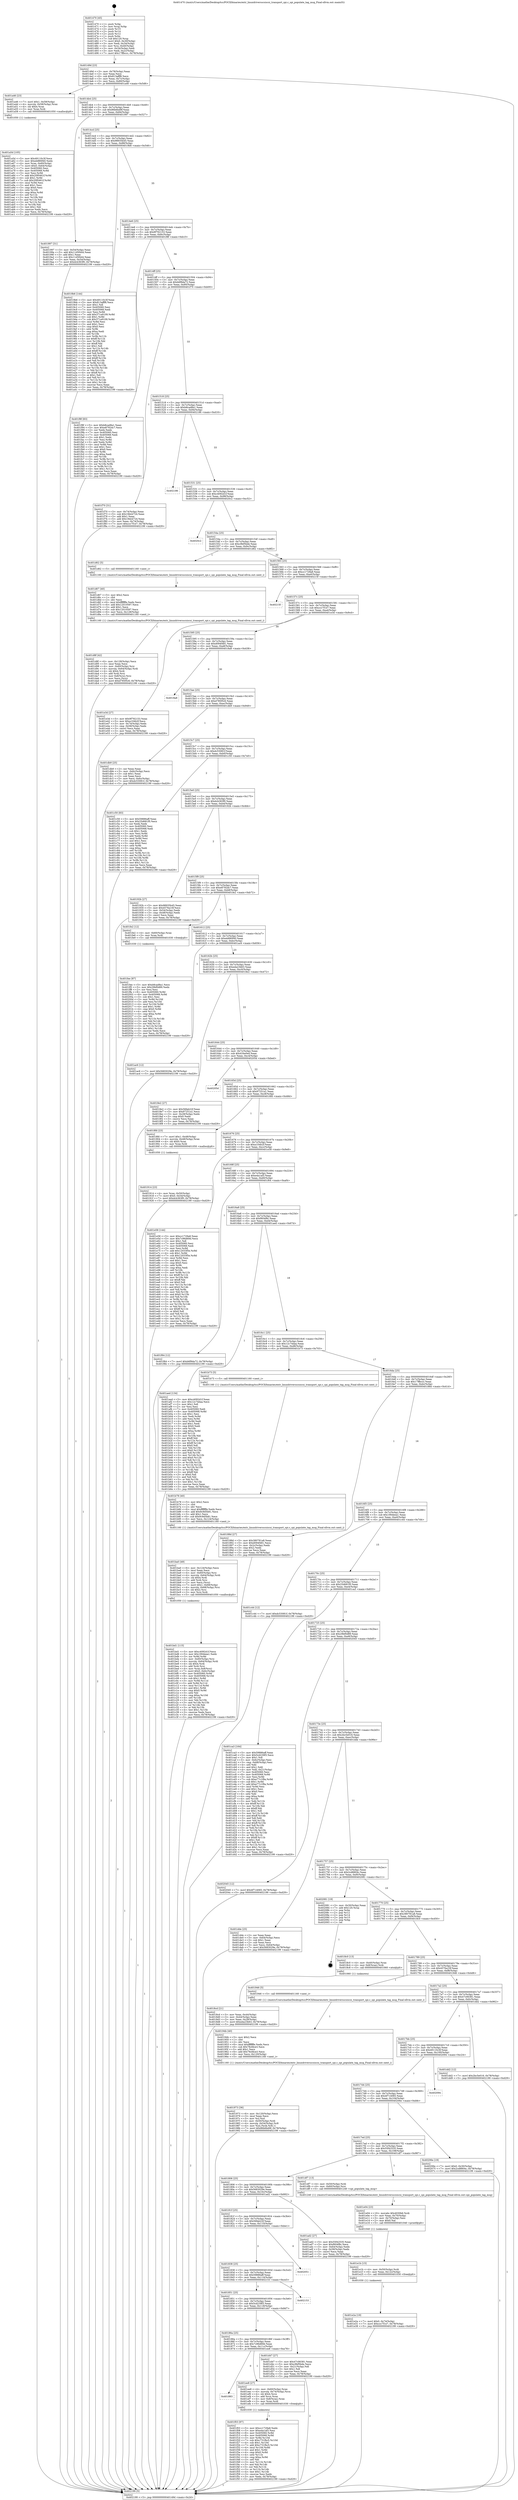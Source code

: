 digraph "0x401470" {
  label = "0x401470 (/mnt/c/Users/mathe/Desktop/tcc/POCII/binaries/extr_linuxdriversscsiscsi_transport_spi.c_spi_populate_tag_msg_Final-ollvm.out::main(0))"
  labelloc = "t"
  node[shape=record]

  Entry [label="",width=0.3,height=0.3,shape=circle,fillcolor=black,style=filled]
  "0x40149d" [label="{
     0x40149d [23]\l
     | [instrs]\l
     &nbsp;&nbsp;0x40149d \<+3\>: mov -0x78(%rbp),%eax\l
     &nbsp;&nbsp;0x4014a0 \<+2\>: mov %eax,%ecx\l
     &nbsp;&nbsp;0x4014a2 \<+6\>: sub $0x813afff8,%ecx\l
     &nbsp;&nbsp;0x4014a8 \<+3\>: mov %eax,-0x7c(%rbp)\l
     &nbsp;&nbsp;0x4014ab \<+3\>: mov %ecx,-0x80(%rbp)\l
     &nbsp;&nbsp;0x4014ae \<+6\>: je 0000000000401a46 \<main+0x5d6\>\l
  }"]
  "0x401a46" [label="{
     0x401a46 [23]\l
     | [instrs]\l
     &nbsp;&nbsp;0x401a46 \<+7\>: movl $0x1,-0x58(%rbp)\l
     &nbsp;&nbsp;0x401a4d \<+4\>: movslq -0x58(%rbp),%rax\l
     &nbsp;&nbsp;0x401a51 \<+4\>: shl $0x4,%rax\l
     &nbsp;&nbsp;0x401a55 \<+3\>: mov %rax,%rdi\l
     &nbsp;&nbsp;0x401a58 \<+5\>: call 0000000000401050 \<malloc@plt\>\l
     | [calls]\l
     &nbsp;&nbsp;0x401050 \{1\} (unknown)\l
  }"]
  "0x4014b4" [label="{
     0x4014b4 [25]\l
     | [instrs]\l
     &nbsp;&nbsp;0x4014b4 \<+5\>: jmp 00000000004014b9 \<main+0x49\>\l
     &nbsp;&nbsp;0x4014b9 \<+3\>: mov -0x7c(%rbp),%eax\l
     &nbsp;&nbsp;0x4014bc \<+5\>: sub $0x86b6bd9f,%eax\l
     &nbsp;&nbsp;0x4014c1 \<+6\>: mov %eax,-0x84(%rbp)\l
     &nbsp;&nbsp;0x4014c7 \<+6\>: je 0000000000401997 \<main+0x527\>\l
  }"]
  Exit [label="",width=0.3,height=0.3,shape=circle,fillcolor=black,style=filled,peripheries=2]
  "0x401997" [label="{
     0x401997 [31]\l
     | [instrs]\l
     &nbsp;&nbsp;0x401997 \<+3\>: mov -0x54(%rbp),%eax\l
     &nbsp;&nbsp;0x40199a \<+5\>: add $0x11d5f444,%eax\l
     &nbsp;&nbsp;0x40199f \<+3\>: add $0x1,%eax\l
     &nbsp;&nbsp;0x4019a2 \<+5\>: sub $0x11d5f444,%eax\l
     &nbsp;&nbsp;0x4019a7 \<+3\>: mov %eax,-0x54(%rbp)\l
     &nbsp;&nbsp;0x4019aa \<+7\>: movl $0xdcb363f0,-0x78(%rbp)\l
     &nbsp;&nbsp;0x4019b1 \<+5\>: jmp 0000000000402199 \<main+0xd29\>\l
  }"]
  "0x4014cd" [label="{
     0x4014cd [25]\l
     | [instrs]\l
     &nbsp;&nbsp;0x4014cd \<+5\>: jmp 00000000004014d2 \<main+0x62\>\l
     &nbsp;&nbsp;0x4014d2 \<+3\>: mov -0x7c(%rbp),%eax\l
     &nbsp;&nbsp;0x4014d5 \<+5\>: sub $0x98935b45,%eax\l
     &nbsp;&nbsp;0x4014da \<+6\>: mov %eax,-0x88(%rbp)\l
     &nbsp;&nbsp;0x4014e0 \<+6\>: je 00000000004019b6 \<main+0x546\>\l
  }"]
  "0x401fee" [label="{
     0x401fee [87]\l
     | [instrs]\l
     &nbsp;&nbsp;0x401fee \<+5\>: mov $0xb8cad8a1,%ecx\l
     &nbsp;&nbsp;0x401ff3 \<+5\>: mov $0x29bf0d89,%edx\l
     &nbsp;&nbsp;0x401ff8 \<+2\>: xor %esi,%esi\l
     &nbsp;&nbsp;0x401ffa \<+8\>: mov 0x405060,%r8d\l
     &nbsp;&nbsp;0x402002 \<+8\>: mov 0x405068,%r9d\l
     &nbsp;&nbsp;0x40200a \<+3\>: sub $0x1,%esi\l
     &nbsp;&nbsp;0x40200d \<+3\>: mov %r8d,%r10d\l
     &nbsp;&nbsp;0x402010 \<+3\>: add %esi,%r10d\l
     &nbsp;&nbsp;0x402013 \<+4\>: imul %r10d,%r8d\l
     &nbsp;&nbsp;0x402017 \<+4\>: and $0x1,%r8d\l
     &nbsp;&nbsp;0x40201b \<+4\>: cmp $0x0,%r8d\l
     &nbsp;&nbsp;0x40201f \<+4\>: sete %r11b\l
     &nbsp;&nbsp;0x402023 \<+4\>: cmp $0xa,%r9d\l
     &nbsp;&nbsp;0x402027 \<+3\>: setl %bl\l
     &nbsp;&nbsp;0x40202a \<+3\>: mov %r11b,%r14b\l
     &nbsp;&nbsp;0x40202d \<+3\>: and %bl,%r14b\l
     &nbsp;&nbsp;0x402030 \<+3\>: xor %bl,%r11b\l
     &nbsp;&nbsp;0x402033 \<+3\>: or %r11b,%r14b\l
     &nbsp;&nbsp;0x402036 \<+4\>: test $0x1,%r14b\l
     &nbsp;&nbsp;0x40203a \<+3\>: cmovne %edx,%ecx\l
     &nbsp;&nbsp;0x40203d \<+3\>: mov %ecx,-0x78(%rbp)\l
     &nbsp;&nbsp;0x402040 \<+5\>: jmp 0000000000402199 \<main+0xd29\>\l
  }"]
  "0x4019b6" [label="{
     0x4019b6 [144]\l
     | [instrs]\l
     &nbsp;&nbsp;0x4019b6 \<+5\>: mov $0x49110c3f,%eax\l
     &nbsp;&nbsp;0x4019bb \<+5\>: mov $0x813afff8,%ecx\l
     &nbsp;&nbsp;0x4019c0 \<+2\>: mov $0x1,%dl\l
     &nbsp;&nbsp;0x4019c2 \<+7\>: mov 0x405060,%esi\l
     &nbsp;&nbsp;0x4019c9 \<+7\>: mov 0x405068,%edi\l
     &nbsp;&nbsp;0x4019d0 \<+3\>: mov %esi,%r8d\l
     &nbsp;&nbsp;0x4019d3 \<+7\>: add $0x371a9109,%r8d\l
     &nbsp;&nbsp;0x4019da \<+4\>: sub $0x1,%r8d\l
     &nbsp;&nbsp;0x4019de \<+7\>: sub $0x371a9109,%r8d\l
     &nbsp;&nbsp;0x4019e5 \<+4\>: imul %r8d,%esi\l
     &nbsp;&nbsp;0x4019e9 \<+3\>: and $0x1,%esi\l
     &nbsp;&nbsp;0x4019ec \<+3\>: cmp $0x0,%esi\l
     &nbsp;&nbsp;0x4019ef \<+4\>: sete %r9b\l
     &nbsp;&nbsp;0x4019f3 \<+3\>: cmp $0xa,%edi\l
     &nbsp;&nbsp;0x4019f6 \<+4\>: setl %r10b\l
     &nbsp;&nbsp;0x4019fa \<+3\>: mov %r9b,%r11b\l
     &nbsp;&nbsp;0x4019fd \<+4\>: xor $0xff,%r11b\l
     &nbsp;&nbsp;0x401a01 \<+3\>: mov %r10b,%bl\l
     &nbsp;&nbsp;0x401a04 \<+3\>: xor $0xff,%bl\l
     &nbsp;&nbsp;0x401a07 \<+3\>: xor $0x1,%dl\l
     &nbsp;&nbsp;0x401a0a \<+3\>: mov %r11b,%r14b\l
     &nbsp;&nbsp;0x401a0d \<+4\>: and $0xff,%r14b\l
     &nbsp;&nbsp;0x401a11 \<+3\>: and %dl,%r9b\l
     &nbsp;&nbsp;0x401a14 \<+3\>: mov %bl,%r15b\l
     &nbsp;&nbsp;0x401a17 \<+4\>: and $0xff,%r15b\l
     &nbsp;&nbsp;0x401a1b \<+3\>: and %dl,%r10b\l
     &nbsp;&nbsp;0x401a1e \<+3\>: or %r9b,%r14b\l
     &nbsp;&nbsp;0x401a21 \<+3\>: or %r10b,%r15b\l
     &nbsp;&nbsp;0x401a24 \<+3\>: xor %r15b,%r14b\l
     &nbsp;&nbsp;0x401a27 \<+3\>: or %bl,%r11b\l
     &nbsp;&nbsp;0x401a2a \<+4\>: xor $0xff,%r11b\l
     &nbsp;&nbsp;0x401a2e \<+3\>: or $0x1,%dl\l
     &nbsp;&nbsp;0x401a31 \<+3\>: and %dl,%r11b\l
     &nbsp;&nbsp;0x401a34 \<+3\>: or %r11b,%r14b\l
     &nbsp;&nbsp;0x401a37 \<+4\>: test $0x1,%r14b\l
     &nbsp;&nbsp;0x401a3b \<+3\>: cmovne %ecx,%eax\l
     &nbsp;&nbsp;0x401a3e \<+3\>: mov %eax,-0x78(%rbp)\l
     &nbsp;&nbsp;0x401a41 \<+5\>: jmp 0000000000402199 \<main+0xd29\>\l
  }"]
  "0x4014e6" [label="{
     0x4014e6 [25]\l
     | [instrs]\l
     &nbsp;&nbsp;0x4014e6 \<+5\>: jmp 00000000004014eb \<main+0x7b\>\l
     &nbsp;&nbsp;0x4014eb \<+3\>: mov -0x7c(%rbp),%eax\l
     &nbsp;&nbsp;0x4014ee \<+5\>: sub $0x9f792153,%eax\l
     &nbsp;&nbsp;0x4014f3 \<+6\>: mov %eax,-0x8c(%rbp)\l
     &nbsp;&nbsp;0x4014f9 \<+6\>: je 0000000000401f8f \<main+0xb1f\>\l
  }"]
  "0x401f03" [label="{
     0x401f03 [97]\l
     | [instrs]\l
     &nbsp;&nbsp;0x401f03 \<+5\>: mov $0xcc1729a8,%edx\l
     &nbsp;&nbsp;0x401f08 \<+5\>: mov $0xe4a1af3,%esi\l
     &nbsp;&nbsp;0x401f0d \<+8\>: mov 0x405060,%r8d\l
     &nbsp;&nbsp;0x401f15 \<+8\>: mov 0x405068,%r9d\l
     &nbsp;&nbsp;0x401f1d \<+3\>: mov %r8d,%r10d\l
     &nbsp;&nbsp;0x401f20 \<+7\>: sub $0xc731fbc5,%r10d\l
     &nbsp;&nbsp;0x401f27 \<+4\>: sub $0x1,%r10d\l
     &nbsp;&nbsp;0x401f2b \<+7\>: add $0xc731fbc5,%r10d\l
     &nbsp;&nbsp;0x401f32 \<+4\>: imul %r10d,%r8d\l
     &nbsp;&nbsp;0x401f36 \<+4\>: and $0x1,%r8d\l
     &nbsp;&nbsp;0x401f3a \<+4\>: cmp $0x0,%r8d\l
     &nbsp;&nbsp;0x401f3e \<+4\>: sete %r11b\l
     &nbsp;&nbsp;0x401f42 \<+4\>: cmp $0xa,%r9d\l
     &nbsp;&nbsp;0x401f46 \<+3\>: setl %bl\l
     &nbsp;&nbsp;0x401f49 \<+3\>: mov %r11b,%r14b\l
     &nbsp;&nbsp;0x401f4c \<+3\>: and %bl,%r14b\l
     &nbsp;&nbsp;0x401f4f \<+3\>: xor %bl,%r11b\l
     &nbsp;&nbsp;0x401f52 \<+3\>: or %r11b,%r14b\l
     &nbsp;&nbsp;0x401f55 \<+4\>: test $0x1,%r14b\l
     &nbsp;&nbsp;0x401f59 \<+3\>: cmovne %esi,%edx\l
     &nbsp;&nbsp;0x401f5c \<+3\>: mov %edx,-0x78(%rbp)\l
     &nbsp;&nbsp;0x401f5f \<+5\>: jmp 0000000000402199 \<main+0xd29\>\l
  }"]
  "0x401f8f" [label="{
     0x401f8f [83]\l
     | [instrs]\l
     &nbsp;&nbsp;0x401f8f \<+5\>: mov $0xb8cad8a1,%eax\l
     &nbsp;&nbsp;0x401f94 \<+5\>: mov $0xe8792dc7,%ecx\l
     &nbsp;&nbsp;0x401f99 \<+2\>: xor %edx,%edx\l
     &nbsp;&nbsp;0x401f9b \<+7\>: mov 0x405060,%esi\l
     &nbsp;&nbsp;0x401fa2 \<+7\>: mov 0x405068,%edi\l
     &nbsp;&nbsp;0x401fa9 \<+3\>: sub $0x1,%edx\l
     &nbsp;&nbsp;0x401fac \<+3\>: mov %esi,%r8d\l
     &nbsp;&nbsp;0x401faf \<+3\>: add %edx,%r8d\l
     &nbsp;&nbsp;0x401fb2 \<+4\>: imul %r8d,%esi\l
     &nbsp;&nbsp;0x401fb6 \<+3\>: and $0x1,%esi\l
     &nbsp;&nbsp;0x401fb9 \<+3\>: cmp $0x0,%esi\l
     &nbsp;&nbsp;0x401fbc \<+4\>: sete %r9b\l
     &nbsp;&nbsp;0x401fc0 \<+3\>: cmp $0xa,%edi\l
     &nbsp;&nbsp;0x401fc3 \<+4\>: setl %r10b\l
     &nbsp;&nbsp;0x401fc7 \<+3\>: mov %r9b,%r11b\l
     &nbsp;&nbsp;0x401fca \<+3\>: and %r10b,%r11b\l
     &nbsp;&nbsp;0x401fcd \<+3\>: xor %r10b,%r9b\l
     &nbsp;&nbsp;0x401fd0 \<+3\>: or %r9b,%r11b\l
     &nbsp;&nbsp;0x401fd3 \<+4\>: test $0x1,%r11b\l
     &nbsp;&nbsp;0x401fd7 \<+3\>: cmovne %ecx,%eax\l
     &nbsp;&nbsp;0x401fda \<+3\>: mov %eax,-0x78(%rbp)\l
     &nbsp;&nbsp;0x401fdd \<+5\>: jmp 0000000000402199 \<main+0xd29\>\l
  }"]
  "0x4014ff" [label="{
     0x4014ff [25]\l
     | [instrs]\l
     &nbsp;&nbsp;0x4014ff \<+5\>: jmp 0000000000401504 \<main+0x94\>\l
     &nbsp;&nbsp;0x401504 \<+3\>: mov -0x7c(%rbp),%eax\l
     &nbsp;&nbsp;0x401507 \<+5\>: sub $0xb6f9da72,%eax\l
     &nbsp;&nbsp;0x40150c \<+6\>: mov %eax,-0x90(%rbp)\l
     &nbsp;&nbsp;0x401512 \<+6\>: je 0000000000401f70 \<main+0xb00\>\l
  }"]
  "0x401883" [label="{
     0x401883\l
  }", style=dashed]
  "0x401f70" [label="{
     0x401f70 [31]\l
     | [instrs]\l
     &nbsp;&nbsp;0x401f70 \<+3\>: mov -0x74(%rbp),%eax\l
     &nbsp;&nbsp;0x401f73 \<+5\>: sub $0x19dcb724,%eax\l
     &nbsp;&nbsp;0x401f78 \<+3\>: add $0x1,%eax\l
     &nbsp;&nbsp;0x401f7b \<+5\>: add $0x19dcb724,%eax\l
     &nbsp;&nbsp;0x401f80 \<+3\>: mov %eax,-0x74(%rbp)\l
     &nbsp;&nbsp;0x401f83 \<+7\>: movl $0xccc7f1e7,-0x78(%rbp)\l
     &nbsp;&nbsp;0x401f8a \<+5\>: jmp 0000000000402199 \<main+0xd29\>\l
  }"]
  "0x401518" [label="{
     0x401518 [25]\l
     | [instrs]\l
     &nbsp;&nbsp;0x401518 \<+5\>: jmp 000000000040151d \<main+0xad\>\l
     &nbsp;&nbsp;0x40151d \<+3\>: mov -0x7c(%rbp),%eax\l
     &nbsp;&nbsp;0x401520 \<+5\>: sub $0xb8cad8a1,%eax\l
     &nbsp;&nbsp;0x401525 \<+6\>: mov %eax,-0x94(%rbp)\l
     &nbsp;&nbsp;0x40152b \<+6\>: je 0000000000402186 \<main+0xd16\>\l
  }"]
  "0x401ee8" [label="{
     0x401ee8 [27]\l
     | [instrs]\l
     &nbsp;&nbsp;0x401ee8 \<+4\>: mov -0x60(%rbp),%rax\l
     &nbsp;&nbsp;0x401eec \<+4\>: movslq -0x74(%rbp),%rcx\l
     &nbsp;&nbsp;0x401ef0 \<+4\>: shl $0x4,%rcx\l
     &nbsp;&nbsp;0x401ef4 \<+3\>: add %rcx,%rax\l
     &nbsp;&nbsp;0x401ef7 \<+4\>: mov 0x8(%rax),%rax\l
     &nbsp;&nbsp;0x401efb \<+3\>: mov %rax,%rdi\l
     &nbsp;&nbsp;0x401efe \<+5\>: call 0000000000401030 \<free@plt\>\l
     | [calls]\l
     &nbsp;&nbsp;0x401030 \{1\} (unknown)\l
  }"]
  "0x402186" [label="{
     0x402186\l
  }", style=dashed]
  "0x401531" [label="{
     0x401531 [25]\l
     | [instrs]\l
     &nbsp;&nbsp;0x401531 \<+5\>: jmp 0000000000401536 \<main+0xc6\>\l
     &nbsp;&nbsp;0x401536 \<+3\>: mov -0x7c(%rbp),%eax\l
     &nbsp;&nbsp;0x401539 \<+5\>: sub $0xc4092d1f,%eax\l
     &nbsp;&nbsp;0x40153e \<+6\>: mov %eax,-0x98(%rbp)\l
     &nbsp;&nbsp;0x401544 \<+6\>: je 00000000004020c2 \<main+0xc52\>\l
  }"]
  "0x401e2a" [label="{
     0x401e2a [19]\l
     | [instrs]\l
     &nbsp;&nbsp;0x401e2a \<+7\>: movl $0x0,-0x74(%rbp)\l
     &nbsp;&nbsp;0x401e31 \<+7\>: movl $0xccc7f1e7,-0x78(%rbp)\l
     &nbsp;&nbsp;0x401e38 \<+5\>: jmp 0000000000402199 \<main+0xd29\>\l
  }"]
  "0x4020c2" [label="{
     0x4020c2\l
  }", style=dashed]
  "0x40154a" [label="{
     0x40154a [25]\l
     | [instrs]\l
     &nbsp;&nbsp;0x40154a \<+5\>: jmp 000000000040154f \<main+0xdf\>\l
     &nbsp;&nbsp;0x40154f \<+3\>: mov -0x7c(%rbp),%eax\l
     &nbsp;&nbsp;0x401552 \<+5\>: sub $0xc9bf5bde,%eax\l
     &nbsp;&nbsp;0x401557 \<+6\>: mov %eax,-0x9c(%rbp)\l
     &nbsp;&nbsp;0x40155d \<+6\>: je 0000000000401d62 \<main+0x8f2\>\l
  }"]
  "0x401e1b" [label="{
     0x401e1b [15]\l
     | [instrs]\l
     &nbsp;&nbsp;0x401e1b \<+4\>: mov -0x50(%rbp),%rdi\l
     &nbsp;&nbsp;0x401e1f \<+6\>: mov %eax,-0x12c(%rbp)\l
     &nbsp;&nbsp;0x401e25 \<+5\>: call 0000000000401030 \<free@plt\>\l
     | [calls]\l
     &nbsp;&nbsp;0x401030 \{1\} (unknown)\l
  }"]
  "0x401d62" [label="{
     0x401d62 [5]\l
     | [instrs]\l
     &nbsp;&nbsp;0x401d62 \<+5\>: call 0000000000401160 \<next_i\>\l
     | [calls]\l
     &nbsp;&nbsp;0x401160 \{1\} (/mnt/c/Users/mathe/Desktop/tcc/POCII/binaries/extr_linuxdriversscsiscsi_transport_spi.c_spi_populate_tag_msg_Final-ollvm.out::next_i)\l
  }"]
  "0x401563" [label="{
     0x401563 [25]\l
     | [instrs]\l
     &nbsp;&nbsp;0x401563 \<+5\>: jmp 0000000000401568 \<main+0xf8\>\l
     &nbsp;&nbsp;0x401568 \<+3\>: mov -0x7c(%rbp),%eax\l
     &nbsp;&nbsp;0x40156b \<+5\>: sub $0xcc1729a8,%eax\l
     &nbsp;&nbsp;0x401570 \<+6\>: mov %eax,-0xa0(%rbp)\l
     &nbsp;&nbsp;0x401576 \<+6\>: je 000000000040215f \<main+0xcef\>\l
  }"]
  "0x401e04" [label="{
     0x401e04 [23]\l
     | [instrs]\l
     &nbsp;&nbsp;0x401e04 \<+10\>: movabs $0x4030b6,%rdi\l
     &nbsp;&nbsp;0x401e0e \<+3\>: mov %eax,-0x70(%rbp)\l
     &nbsp;&nbsp;0x401e11 \<+3\>: mov -0x70(%rbp),%esi\l
     &nbsp;&nbsp;0x401e14 \<+2\>: mov $0x0,%al\l
     &nbsp;&nbsp;0x401e16 \<+5\>: call 0000000000401040 \<printf@plt\>\l
     | [calls]\l
     &nbsp;&nbsp;0x401040 \{1\} (unknown)\l
  }"]
  "0x40215f" [label="{
     0x40215f\l
  }", style=dashed]
  "0x40157c" [label="{
     0x40157c [25]\l
     | [instrs]\l
     &nbsp;&nbsp;0x40157c \<+5\>: jmp 0000000000401581 \<main+0x111\>\l
     &nbsp;&nbsp;0x401581 \<+3\>: mov -0x7c(%rbp),%eax\l
     &nbsp;&nbsp;0x401584 \<+5\>: sub $0xccc7f1e7,%eax\l
     &nbsp;&nbsp;0x401589 \<+6\>: mov %eax,-0xa4(%rbp)\l
     &nbsp;&nbsp;0x40158f \<+6\>: je 0000000000401e3d \<main+0x9cd\>\l
  }"]
  "0x401d8f" [label="{
     0x401d8f [42]\l
     | [instrs]\l
     &nbsp;&nbsp;0x401d8f \<+6\>: mov -0x128(%rbp),%ecx\l
     &nbsp;&nbsp;0x401d95 \<+3\>: imul %eax,%ecx\l
     &nbsp;&nbsp;0x401d98 \<+4\>: mov -0x60(%rbp),%rsi\l
     &nbsp;&nbsp;0x401d9c \<+4\>: movslq -0x64(%rbp),%rdi\l
     &nbsp;&nbsp;0x401da0 \<+4\>: shl $0x4,%rdi\l
     &nbsp;&nbsp;0x401da4 \<+3\>: add %rdi,%rsi\l
     &nbsp;&nbsp;0x401da7 \<+4\>: mov 0x8(%rsi),%rsi\l
     &nbsp;&nbsp;0x401dab \<+2\>: mov %ecx,(%rsi)\l
     &nbsp;&nbsp;0x401dad \<+7\>: movl $0xd785f5c6,-0x78(%rbp)\l
     &nbsp;&nbsp;0x401db4 \<+5\>: jmp 0000000000402199 \<main+0xd29\>\l
  }"]
  "0x401e3d" [label="{
     0x401e3d [27]\l
     | [instrs]\l
     &nbsp;&nbsp;0x401e3d \<+5\>: mov $0x9f792153,%eax\l
     &nbsp;&nbsp;0x401e42 \<+5\>: mov $0xa104b2f,%ecx\l
     &nbsp;&nbsp;0x401e47 \<+3\>: mov -0x74(%rbp),%edx\l
     &nbsp;&nbsp;0x401e4a \<+3\>: cmp -0x58(%rbp),%edx\l
     &nbsp;&nbsp;0x401e4d \<+3\>: cmovl %ecx,%eax\l
     &nbsp;&nbsp;0x401e50 \<+3\>: mov %eax,-0x78(%rbp)\l
     &nbsp;&nbsp;0x401e53 \<+5\>: jmp 0000000000402199 \<main+0xd29\>\l
  }"]
  "0x401595" [label="{
     0x401595 [25]\l
     | [instrs]\l
     &nbsp;&nbsp;0x401595 \<+5\>: jmp 000000000040159a \<main+0x12a\>\l
     &nbsp;&nbsp;0x40159a \<+3\>: mov -0x7c(%rbp),%eax\l
     &nbsp;&nbsp;0x40159d \<+5\>: sub $0xd094f481,%eax\l
     &nbsp;&nbsp;0x4015a2 \<+6\>: mov %eax,-0xa8(%rbp)\l
     &nbsp;&nbsp;0x4015a8 \<+6\>: je 00000000004018a8 \<main+0x438\>\l
  }"]
  "0x401d67" [label="{
     0x401d67 [40]\l
     | [instrs]\l
     &nbsp;&nbsp;0x401d67 \<+5\>: mov $0x2,%ecx\l
     &nbsp;&nbsp;0x401d6c \<+1\>: cltd\l
     &nbsp;&nbsp;0x401d6d \<+2\>: idiv %ecx\l
     &nbsp;&nbsp;0x401d6f \<+6\>: imul $0xfffffffe,%edx,%ecx\l
     &nbsp;&nbsp;0x401d75 \<+6\>: add $0x12010597,%ecx\l
     &nbsp;&nbsp;0x401d7b \<+3\>: add $0x1,%ecx\l
     &nbsp;&nbsp;0x401d7e \<+6\>: sub $0x12010597,%ecx\l
     &nbsp;&nbsp;0x401d84 \<+6\>: mov %ecx,-0x128(%rbp)\l
     &nbsp;&nbsp;0x401d8a \<+5\>: call 0000000000401160 \<next_i\>\l
     | [calls]\l
     &nbsp;&nbsp;0x401160 \{1\} (/mnt/c/Users/mathe/Desktop/tcc/POCII/binaries/extr_linuxdriversscsiscsi_transport_spi.c_spi_populate_tag_msg_Final-ollvm.out::next_i)\l
  }"]
  "0x4018a8" [label="{
     0x4018a8\l
  }", style=dashed]
  "0x4015ae" [label="{
     0x4015ae [25]\l
     | [instrs]\l
     &nbsp;&nbsp;0x4015ae \<+5\>: jmp 00000000004015b3 \<main+0x143\>\l
     &nbsp;&nbsp;0x4015b3 \<+3\>: mov -0x7c(%rbp),%eax\l
     &nbsp;&nbsp;0x4015b6 \<+5\>: sub $0xd785f5c6,%eax\l
     &nbsp;&nbsp;0x4015bb \<+6\>: mov %eax,-0xac(%rbp)\l
     &nbsp;&nbsp;0x4015c1 \<+6\>: je 0000000000401db9 \<main+0x949\>\l
  }"]
  "0x40186a" [label="{
     0x40186a [25]\l
     | [instrs]\l
     &nbsp;&nbsp;0x40186a \<+5\>: jmp 000000000040186f \<main+0x3ff\>\l
     &nbsp;&nbsp;0x40186f \<+3\>: mov -0x7c(%rbp),%eax\l
     &nbsp;&nbsp;0x401872 \<+5\>: sub $0x7c96d69d,%eax\l
     &nbsp;&nbsp;0x401877 \<+6\>: mov %eax,-0x11c(%rbp)\l
     &nbsp;&nbsp;0x40187d \<+6\>: je 0000000000401ee8 \<main+0xa78\>\l
  }"]
  "0x401db9" [label="{
     0x401db9 [25]\l
     | [instrs]\l
     &nbsp;&nbsp;0x401db9 \<+2\>: xor %eax,%eax\l
     &nbsp;&nbsp;0x401dbb \<+3\>: mov -0x6c(%rbp),%ecx\l
     &nbsp;&nbsp;0x401dbe \<+3\>: sub $0x1,%eax\l
     &nbsp;&nbsp;0x401dc1 \<+2\>: sub %eax,%ecx\l
     &nbsp;&nbsp;0x401dc3 \<+3\>: mov %ecx,-0x6c(%rbp)\l
     &nbsp;&nbsp;0x401dc6 \<+7\>: movl $0xdc53081f,-0x78(%rbp)\l
     &nbsp;&nbsp;0x401dcd \<+5\>: jmp 0000000000402199 \<main+0xd29\>\l
  }"]
  "0x4015c7" [label="{
     0x4015c7 [25]\l
     | [instrs]\l
     &nbsp;&nbsp;0x4015c7 \<+5\>: jmp 00000000004015cc \<main+0x15c\>\l
     &nbsp;&nbsp;0x4015cc \<+3\>: mov -0x7c(%rbp),%eax\l
     &nbsp;&nbsp;0x4015cf \<+5\>: sub $0xdc53081f,%eax\l
     &nbsp;&nbsp;0x4015d4 \<+6\>: mov %eax,-0xb0(%rbp)\l
     &nbsp;&nbsp;0x4015da \<+6\>: je 0000000000401c50 \<main+0x7e0\>\l
  }"]
  "0x401d47" [label="{
     0x401d47 [27]\l
     | [instrs]\l
     &nbsp;&nbsp;0x401d47 \<+5\>: mov $0x47c06381,%eax\l
     &nbsp;&nbsp;0x401d4c \<+5\>: mov $0xc9bf5bde,%ecx\l
     &nbsp;&nbsp;0x401d51 \<+3\>: mov -0x21(%rbp),%dl\l
     &nbsp;&nbsp;0x401d54 \<+3\>: test $0x1,%dl\l
     &nbsp;&nbsp;0x401d57 \<+3\>: cmovne %ecx,%eax\l
     &nbsp;&nbsp;0x401d5a \<+3\>: mov %eax,-0x78(%rbp)\l
     &nbsp;&nbsp;0x401d5d \<+5\>: jmp 0000000000402199 \<main+0xd29\>\l
  }"]
  "0x401c50" [label="{
     0x401c50 [83]\l
     | [instrs]\l
     &nbsp;&nbsp;0x401c50 \<+5\>: mov $0x59886aff,%eax\l
     &nbsp;&nbsp;0x401c55 \<+5\>: mov $0x25d681f0,%ecx\l
     &nbsp;&nbsp;0x401c5a \<+2\>: xor %edx,%edx\l
     &nbsp;&nbsp;0x401c5c \<+7\>: mov 0x405060,%esi\l
     &nbsp;&nbsp;0x401c63 \<+7\>: mov 0x405068,%edi\l
     &nbsp;&nbsp;0x401c6a \<+3\>: sub $0x1,%edx\l
     &nbsp;&nbsp;0x401c6d \<+3\>: mov %esi,%r8d\l
     &nbsp;&nbsp;0x401c70 \<+3\>: add %edx,%r8d\l
     &nbsp;&nbsp;0x401c73 \<+4\>: imul %r8d,%esi\l
     &nbsp;&nbsp;0x401c77 \<+3\>: and $0x1,%esi\l
     &nbsp;&nbsp;0x401c7a \<+3\>: cmp $0x0,%esi\l
     &nbsp;&nbsp;0x401c7d \<+4\>: sete %r9b\l
     &nbsp;&nbsp;0x401c81 \<+3\>: cmp $0xa,%edi\l
     &nbsp;&nbsp;0x401c84 \<+4\>: setl %r10b\l
     &nbsp;&nbsp;0x401c88 \<+3\>: mov %r9b,%r11b\l
     &nbsp;&nbsp;0x401c8b \<+3\>: and %r10b,%r11b\l
     &nbsp;&nbsp;0x401c8e \<+3\>: xor %r10b,%r9b\l
     &nbsp;&nbsp;0x401c91 \<+3\>: or %r9b,%r11b\l
     &nbsp;&nbsp;0x401c94 \<+4\>: test $0x1,%r11b\l
     &nbsp;&nbsp;0x401c98 \<+3\>: cmovne %ecx,%eax\l
     &nbsp;&nbsp;0x401c9b \<+3\>: mov %eax,-0x78(%rbp)\l
     &nbsp;&nbsp;0x401c9e \<+5\>: jmp 0000000000402199 \<main+0xd29\>\l
  }"]
  "0x4015e0" [label="{
     0x4015e0 [25]\l
     | [instrs]\l
     &nbsp;&nbsp;0x4015e0 \<+5\>: jmp 00000000004015e5 \<main+0x175\>\l
     &nbsp;&nbsp;0x4015e5 \<+3\>: mov -0x7c(%rbp),%eax\l
     &nbsp;&nbsp;0x4015e8 \<+5\>: sub $0xdcb363f0,%eax\l
     &nbsp;&nbsp;0x4015ed \<+6\>: mov %eax,-0xb4(%rbp)\l
     &nbsp;&nbsp;0x4015f3 \<+6\>: je 000000000040192b \<main+0x4bb\>\l
  }"]
  "0x401851" [label="{
     0x401851 [25]\l
     | [instrs]\l
     &nbsp;&nbsp;0x401851 \<+5\>: jmp 0000000000401856 \<main+0x3e6\>\l
     &nbsp;&nbsp;0x401856 \<+3\>: mov -0x7c(%rbp),%eax\l
     &nbsp;&nbsp;0x401859 \<+5\>: sub $0x5cd239f3,%eax\l
     &nbsp;&nbsp;0x40185e \<+6\>: mov %eax,-0x118(%rbp)\l
     &nbsp;&nbsp;0x401864 \<+6\>: je 0000000000401d47 \<main+0x8d7\>\l
  }"]
  "0x40192b" [label="{
     0x40192b [27]\l
     | [instrs]\l
     &nbsp;&nbsp;0x40192b \<+5\>: mov $0x98935b45,%eax\l
     &nbsp;&nbsp;0x401930 \<+5\>: mov $0x4576a10f,%ecx\l
     &nbsp;&nbsp;0x401935 \<+3\>: mov -0x54(%rbp),%edx\l
     &nbsp;&nbsp;0x401938 \<+3\>: cmp -0x48(%rbp),%edx\l
     &nbsp;&nbsp;0x40193b \<+3\>: cmovl %ecx,%eax\l
     &nbsp;&nbsp;0x40193e \<+3\>: mov %eax,-0x78(%rbp)\l
     &nbsp;&nbsp;0x401941 \<+5\>: jmp 0000000000402199 \<main+0xd29\>\l
  }"]
  "0x4015f9" [label="{
     0x4015f9 [25]\l
     | [instrs]\l
     &nbsp;&nbsp;0x4015f9 \<+5\>: jmp 00000000004015fe \<main+0x18e\>\l
     &nbsp;&nbsp;0x4015fe \<+3\>: mov -0x7c(%rbp),%eax\l
     &nbsp;&nbsp;0x401601 \<+5\>: sub $0xe8792dc7,%eax\l
     &nbsp;&nbsp;0x401606 \<+6\>: mov %eax,-0xb8(%rbp)\l
     &nbsp;&nbsp;0x40160c \<+6\>: je 0000000000401fe2 \<main+0xb72\>\l
  }"]
  "0x402153" [label="{
     0x402153\l
  }", style=dashed]
  "0x401fe2" [label="{
     0x401fe2 [12]\l
     | [instrs]\l
     &nbsp;&nbsp;0x401fe2 \<+4\>: mov -0x60(%rbp),%rax\l
     &nbsp;&nbsp;0x401fe6 \<+3\>: mov %rax,%rdi\l
     &nbsp;&nbsp;0x401fe9 \<+5\>: call 0000000000401030 \<free@plt\>\l
     | [calls]\l
     &nbsp;&nbsp;0x401030 \{1\} (unknown)\l
  }"]
  "0x401612" [label="{
     0x401612 [25]\l
     | [instrs]\l
     &nbsp;&nbsp;0x401612 \<+5\>: jmp 0000000000401617 \<main+0x1a7\>\l
     &nbsp;&nbsp;0x401617 \<+3\>: mov -0x7c(%rbp),%eax\l
     &nbsp;&nbsp;0x40161a \<+5\>: sub $0xeb880f40,%eax\l
     &nbsp;&nbsp;0x40161f \<+6\>: mov %eax,-0xbc(%rbp)\l
     &nbsp;&nbsp;0x401625 \<+6\>: je 0000000000401ac6 \<main+0x656\>\l
  }"]
  "0x401838" [label="{
     0x401838 [25]\l
     | [instrs]\l
     &nbsp;&nbsp;0x401838 \<+5\>: jmp 000000000040183d \<main+0x3cd\>\l
     &nbsp;&nbsp;0x40183d \<+3\>: mov -0x7c(%rbp),%eax\l
     &nbsp;&nbsp;0x401840 \<+5\>: sub $0x59886aff,%eax\l
     &nbsp;&nbsp;0x401845 \<+6\>: mov %eax,-0x114(%rbp)\l
     &nbsp;&nbsp;0x40184b \<+6\>: je 0000000000402153 \<main+0xce3\>\l
  }"]
  "0x401ac6" [label="{
     0x401ac6 [12]\l
     | [instrs]\l
     &nbsp;&nbsp;0x401ac6 \<+7\>: movl $0x5683029e,-0x78(%rbp)\l
     &nbsp;&nbsp;0x401acd \<+5\>: jmp 0000000000402199 \<main+0xd29\>\l
  }"]
  "0x40162b" [label="{
     0x40162b [25]\l
     | [instrs]\l
     &nbsp;&nbsp;0x40162b \<+5\>: jmp 0000000000401630 \<main+0x1c0\>\l
     &nbsp;&nbsp;0x401630 \<+3\>: mov -0x7c(%rbp),%eax\l
     &nbsp;&nbsp;0x401633 \<+5\>: sub $0xeda23b63,%eax\l
     &nbsp;&nbsp;0x401638 \<+6\>: mov %eax,-0xc0(%rbp)\l
     &nbsp;&nbsp;0x40163e \<+6\>: je 00000000004018e2 \<main+0x472\>\l
  }"]
  "0x402051" [label="{
     0x402051\l
  }", style=dashed]
  "0x4018e2" [label="{
     0x4018e2 [27]\l
     | [instrs]\l
     &nbsp;&nbsp;0x4018e2 \<+5\>: mov $0x56fab22f,%eax\l
     &nbsp;&nbsp;0x4018e7 \<+5\>: mov $0x97251a1,%ecx\l
     &nbsp;&nbsp;0x4018ec \<+3\>: mov -0x28(%rbp),%edx\l
     &nbsp;&nbsp;0x4018ef \<+3\>: cmp $0x0,%edx\l
     &nbsp;&nbsp;0x4018f2 \<+3\>: cmove %ecx,%eax\l
     &nbsp;&nbsp;0x4018f5 \<+3\>: mov %eax,-0x78(%rbp)\l
     &nbsp;&nbsp;0x4018f8 \<+5\>: jmp 0000000000402199 \<main+0xd29\>\l
  }"]
  "0x401644" [label="{
     0x401644 [25]\l
     | [instrs]\l
     &nbsp;&nbsp;0x401644 \<+5\>: jmp 0000000000401649 \<main+0x1d9\>\l
     &nbsp;&nbsp;0x401649 \<+3\>: mov -0x7c(%rbp),%eax\l
     &nbsp;&nbsp;0x40164c \<+5\>: sub $0x434e0ed,%eax\l
     &nbsp;&nbsp;0x401651 \<+6\>: mov %eax,-0xc4(%rbp)\l
     &nbsp;&nbsp;0x401657 \<+6\>: je 000000000040205d \<main+0xbed\>\l
  }"]
  "0x401bd1" [label="{
     0x401bd1 [115]\l
     | [instrs]\l
     &nbsp;&nbsp;0x401bd1 \<+5\>: mov $0xc4092d1f,%ecx\l
     &nbsp;&nbsp;0x401bd6 \<+5\>: mov $0x190deea1,%edx\l
     &nbsp;&nbsp;0x401bdb \<+3\>: xor %r8d,%r8d\l
     &nbsp;&nbsp;0x401bde \<+4\>: mov -0x60(%rbp),%rsi\l
     &nbsp;&nbsp;0x401be2 \<+4\>: movslq -0x64(%rbp),%rdi\l
     &nbsp;&nbsp;0x401be6 \<+4\>: shl $0x4,%rdi\l
     &nbsp;&nbsp;0x401bea \<+3\>: add %rdi,%rsi\l
     &nbsp;&nbsp;0x401bed \<+4\>: mov %rax,0x8(%rsi)\l
     &nbsp;&nbsp;0x401bf1 \<+7\>: movl $0x0,-0x6c(%rbp)\l
     &nbsp;&nbsp;0x401bf8 \<+8\>: mov 0x405060,%r9d\l
     &nbsp;&nbsp;0x401c00 \<+8\>: mov 0x405068,%r10d\l
     &nbsp;&nbsp;0x401c08 \<+4\>: sub $0x1,%r8d\l
     &nbsp;&nbsp;0x401c0c \<+3\>: mov %r9d,%r11d\l
     &nbsp;&nbsp;0x401c0f \<+3\>: add %r8d,%r11d\l
     &nbsp;&nbsp;0x401c12 \<+4\>: imul %r11d,%r9d\l
     &nbsp;&nbsp;0x401c16 \<+4\>: and $0x1,%r9d\l
     &nbsp;&nbsp;0x401c1a \<+4\>: cmp $0x0,%r9d\l
     &nbsp;&nbsp;0x401c1e \<+3\>: sete %bl\l
     &nbsp;&nbsp;0x401c21 \<+4\>: cmp $0xa,%r10d\l
     &nbsp;&nbsp;0x401c25 \<+4\>: setl %r14b\l
     &nbsp;&nbsp;0x401c29 \<+3\>: mov %bl,%r15b\l
     &nbsp;&nbsp;0x401c2c \<+3\>: and %r14b,%r15b\l
     &nbsp;&nbsp;0x401c2f \<+3\>: xor %r14b,%bl\l
     &nbsp;&nbsp;0x401c32 \<+3\>: or %bl,%r15b\l
     &nbsp;&nbsp;0x401c35 \<+4\>: test $0x1,%r15b\l
     &nbsp;&nbsp;0x401c39 \<+3\>: cmovne %edx,%ecx\l
     &nbsp;&nbsp;0x401c3c \<+3\>: mov %ecx,-0x78(%rbp)\l
     &nbsp;&nbsp;0x401c3f \<+5\>: jmp 0000000000402199 \<main+0xd29\>\l
  }"]
  "0x40205d" [label="{
     0x40205d\l
  }", style=dashed]
  "0x40165d" [label="{
     0x40165d [25]\l
     | [instrs]\l
     &nbsp;&nbsp;0x40165d \<+5\>: jmp 0000000000401662 \<main+0x1f2\>\l
     &nbsp;&nbsp;0x401662 \<+3\>: mov -0x7c(%rbp),%eax\l
     &nbsp;&nbsp;0x401665 \<+5\>: sub $0x97251a1,%eax\l
     &nbsp;&nbsp;0x40166a \<+6\>: mov %eax,-0xc8(%rbp)\l
     &nbsp;&nbsp;0x401670 \<+6\>: je 00000000004018fd \<main+0x48d\>\l
  }"]
  "0x401ba0" [label="{
     0x401ba0 [49]\l
     | [instrs]\l
     &nbsp;&nbsp;0x401ba0 \<+6\>: mov -0x124(%rbp),%ecx\l
     &nbsp;&nbsp;0x401ba6 \<+3\>: imul %eax,%ecx\l
     &nbsp;&nbsp;0x401ba9 \<+4\>: mov -0x60(%rbp),%rsi\l
     &nbsp;&nbsp;0x401bad \<+4\>: movslq -0x64(%rbp),%rdi\l
     &nbsp;&nbsp;0x401bb1 \<+4\>: shl $0x4,%rdi\l
     &nbsp;&nbsp;0x401bb5 \<+3\>: add %rdi,%rsi\l
     &nbsp;&nbsp;0x401bb8 \<+2\>: mov %ecx,(%rsi)\l
     &nbsp;&nbsp;0x401bba \<+7\>: movl $0x1,-0x68(%rbp)\l
     &nbsp;&nbsp;0x401bc1 \<+4\>: movslq -0x68(%rbp),%rsi\l
     &nbsp;&nbsp;0x401bc5 \<+4\>: shl $0x2,%rsi\l
     &nbsp;&nbsp;0x401bc9 \<+3\>: mov %rsi,%rdi\l
     &nbsp;&nbsp;0x401bcc \<+5\>: call 0000000000401050 \<malloc@plt\>\l
     | [calls]\l
     &nbsp;&nbsp;0x401050 \{1\} (unknown)\l
  }"]
  "0x4018fd" [label="{
     0x4018fd [23]\l
     | [instrs]\l
     &nbsp;&nbsp;0x4018fd \<+7\>: movl $0x1,-0x48(%rbp)\l
     &nbsp;&nbsp;0x401904 \<+4\>: movslq -0x48(%rbp),%rax\l
     &nbsp;&nbsp;0x401908 \<+4\>: shl $0x0,%rax\l
     &nbsp;&nbsp;0x40190c \<+3\>: mov %rax,%rdi\l
     &nbsp;&nbsp;0x40190f \<+5\>: call 0000000000401050 \<malloc@plt\>\l
     | [calls]\l
     &nbsp;&nbsp;0x401050 \{1\} (unknown)\l
  }"]
  "0x401676" [label="{
     0x401676 [25]\l
     | [instrs]\l
     &nbsp;&nbsp;0x401676 \<+5\>: jmp 000000000040167b \<main+0x20b\>\l
     &nbsp;&nbsp;0x40167b \<+3\>: mov -0x7c(%rbp),%eax\l
     &nbsp;&nbsp;0x40167e \<+5\>: sub $0xa104b2f,%eax\l
     &nbsp;&nbsp;0x401683 \<+6\>: mov %eax,-0xcc(%rbp)\l
     &nbsp;&nbsp;0x401689 \<+6\>: je 0000000000401e58 \<main+0x9e8\>\l
  }"]
  "0x401b78" [label="{
     0x401b78 [40]\l
     | [instrs]\l
     &nbsp;&nbsp;0x401b78 \<+5\>: mov $0x2,%ecx\l
     &nbsp;&nbsp;0x401b7d \<+1\>: cltd\l
     &nbsp;&nbsp;0x401b7e \<+2\>: idiv %ecx\l
     &nbsp;&nbsp;0x401b80 \<+6\>: imul $0xfffffffe,%edx,%ecx\l
     &nbsp;&nbsp;0x401b86 \<+6\>: add $0x9c9d5b81,%ecx\l
     &nbsp;&nbsp;0x401b8c \<+3\>: add $0x1,%ecx\l
     &nbsp;&nbsp;0x401b8f \<+6\>: sub $0x9c9d5b81,%ecx\l
     &nbsp;&nbsp;0x401b95 \<+6\>: mov %ecx,-0x124(%rbp)\l
     &nbsp;&nbsp;0x401b9b \<+5\>: call 0000000000401160 \<next_i\>\l
     | [calls]\l
     &nbsp;&nbsp;0x401160 \{1\} (/mnt/c/Users/mathe/Desktop/tcc/POCII/binaries/extr_linuxdriversscsiscsi_transport_spi.c_spi_populate_tag_msg_Final-ollvm.out::next_i)\l
  }"]
  "0x401e58" [label="{
     0x401e58 [144]\l
     | [instrs]\l
     &nbsp;&nbsp;0x401e58 \<+5\>: mov $0xcc1729a8,%eax\l
     &nbsp;&nbsp;0x401e5d \<+5\>: mov $0x7c96d69d,%ecx\l
     &nbsp;&nbsp;0x401e62 \<+2\>: mov $0x1,%dl\l
     &nbsp;&nbsp;0x401e64 \<+7\>: mov 0x405060,%esi\l
     &nbsp;&nbsp;0x401e6b \<+7\>: mov 0x405068,%edi\l
     &nbsp;&nbsp;0x401e72 \<+3\>: mov %esi,%r8d\l
     &nbsp;&nbsp;0x401e75 \<+7\>: add $0x12033f5e,%r8d\l
     &nbsp;&nbsp;0x401e7c \<+4\>: sub $0x1,%r8d\l
     &nbsp;&nbsp;0x401e80 \<+7\>: sub $0x12033f5e,%r8d\l
     &nbsp;&nbsp;0x401e87 \<+4\>: imul %r8d,%esi\l
     &nbsp;&nbsp;0x401e8b \<+3\>: and $0x1,%esi\l
     &nbsp;&nbsp;0x401e8e \<+3\>: cmp $0x0,%esi\l
     &nbsp;&nbsp;0x401e91 \<+4\>: sete %r9b\l
     &nbsp;&nbsp;0x401e95 \<+3\>: cmp $0xa,%edi\l
     &nbsp;&nbsp;0x401e98 \<+4\>: setl %r10b\l
     &nbsp;&nbsp;0x401e9c \<+3\>: mov %r9b,%r11b\l
     &nbsp;&nbsp;0x401e9f \<+4\>: xor $0xff,%r11b\l
     &nbsp;&nbsp;0x401ea3 \<+3\>: mov %r10b,%bl\l
     &nbsp;&nbsp;0x401ea6 \<+3\>: xor $0xff,%bl\l
     &nbsp;&nbsp;0x401ea9 \<+3\>: xor $0x0,%dl\l
     &nbsp;&nbsp;0x401eac \<+3\>: mov %r11b,%r14b\l
     &nbsp;&nbsp;0x401eaf \<+4\>: and $0x0,%r14b\l
     &nbsp;&nbsp;0x401eb3 \<+3\>: and %dl,%r9b\l
     &nbsp;&nbsp;0x401eb6 \<+3\>: mov %bl,%r15b\l
     &nbsp;&nbsp;0x401eb9 \<+4\>: and $0x0,%r15b\l
     &nbsp;&nbsp;0x401ebd \<+3\>: and %dl,%r10b\l
     &nbsp;&nbsp;0x401ec0 \<+3\>: or %r9b,%r14b\l
     &nbsp;&nbsp;0x401ec3 \<+3\>: or %r10b,%r15b\l
     &nbsp;&nbsp;0x401ec6 \<+3\>: xor %r15b,%r14b\l
     &nbsp;&nbsp;0x401ec9 \<+3\>: or %bl,%r11b\l
     &nbsp;&nbsp;0x401ecc \<+4\>: xor $0xff,%r11b\l
     &nbsp;&nbsp;0x401ed0 \<+3\>: or $0x0,%dl\l
     &nbsp;&nbsp;0x401ed3 \<+3\>: and %dl,%r11b\l
     &nbsp;&nbsp;0x401ed6 \<+3\>: or %r11b,%r14b\l
     &nbsp;&nbsp;0x401ed9 \<+4\>: test $0x1,%r14b\l
     &nbsp;&nbsp;0x401edd \<+3\>: cmovne %ecx,%eax\l
     &nbsp;&nbsp;0x401ee0 \<+3\>: mov %eax,-0x78(%rbp)\l
     &nbsp;&nbsp;0x401ee3 \<+5\>: jmp 0000000000402199 \<main+0xd29\>\l
  }"]
  "0x40168f" [label="{
     0x40168f [25]\l
     | [instrs]\l
     &nbsp;&nbsp;0x40168f \<+5\>: jmp 0000000000401694 \<main+0x224\>\l
     &nbsp;&nbsp;0x401694 \<+3\>: mov -0x7c(%rbp),%eax\l
     &nbsp;&nbsp;0x401697 \<+5\>: sub $0xe4a1af3,%eax\l
     &nbsp;&nbsp;0x40169c \<+6\>: mov %eax,-0xd0(%rbp)\l
     &nbsp;&nbsp;0x4016a2 \<+6\>: je 0000000000401f64 \<main+0xaf4\>\l
  }"]
  "0x40181f" [label="{
     0x40181f [25]\l
     | [instrs]\l
     &nbsp;&nbsp;0x40181f \<+5\>: jmp 0000000000401824 \<main+0x3b4\>\l
     &nbsp;&nbsp;0x401824 \<+3\>: mov -0x7c(%rbp),%eax\l
     &nbsp;&nbsp;0x401827 \<+5\>: sub $0x56fab22f,%eax\l
     &nbsp;&nbsp;0x40182c \<+6\>: mov %eax,-0x110(%rbp)\l
     &nbsp;&nbsp;0x401832 \<+6\>: je 0000000000402051 \<main+0xbe1\>\l
  }"]
  "0x401f64" [label="{
     0x401f64 [12]\l
     | [instrs]\l
     &nbsp;&nbsp;0x401f64 \<+7\>: movl $0xb6f9da72,-0x78(%rbp)\l
     &nbsp;&nbsp;0x401f6b \<+5\>: jmp 0000000000402199 \<main+0xd29\>\l
  }"]
  "0x4016a8" [label="{
     0x4016a8 [25]\l
     | [instrs]\l
     &nbsp;&nbsp;0x4016a8 \<+5\>: jmp 00000000004016ad \<main+0x23d\>\l
     &nbsp;&nbsp;0x4016ad \<+3\>: mov -0x7c(%rbp),%eax\l
     &nbsp;&nbsp;0x4016b0 \<+5\>: sub $0xf604f8c,%eax\l
     &nbsp;&nbsp;0x4016b5 \<+6\>: mov %eax,-0xd4(%rbp)\l
     &nbsp;&nbsp;0x4016bb \<+6\>: je 0000000000401aed \<main+0x67d\>\l
  }"]
  "0x401ad2" [label="{
     0x401ad2 [27]\l
     | [instrs]\l
     &nbsp;&nbsp;0x401ad2 \<+5\>: mov $0x55f42535,%eax\l
     &nbsp;&nbsp;0x401ad7 \<+5\>: mov $0xf604f8c,%ecx\l
     &nbsp;&nbsp;0x401adc \<+3\>: mov -0x64(%rbp),%edx\l
     &nbsp;&nbsp;0x401adf \<+3\>: cmp -0x58(%rbp),%edx\l
     &nbsp;&nbsp;0x401ae2 \<+3\>: cmovl %ecx,%eax\l
     &nbsp;&nbsp;0x401ae5 \<+3\>: mov %eax,-0x78(%rbp)\l
     &nbsp;&nbsp;0x401ae8 \<+5\>: jmp 0000000000402199 \<main+0xd29\>\l
  }"]
  "0x401aed" [label="{
     0x401aed [134]\l
     | [instrs]\l
     &nbsp;&nbsp;0x401aed \<+5\>: mov $0xc4092d1f,%eax\l
     &nbsp;&nbsp;0x401af2 \<+5\>: mov $0x12c74daa,%ecx\l
     &nbsp;&nbsp;0x401af7 \<+2\>: mov $0x1,%dl\l
     &nbsp;&nbsp;0x401af9 \<+2\>: xor %esi,%esi\l
     &nbsp;&nbsp;0x401afb \<+7\>: mov 0x405060,%edi\l
     &nbsp;&nbsp;0x401b02 \<+8\>: mov 0x405068,%r8d\l
     &nbsp;&nbsp;0x401b0a \<+3\>: sub $0x1,%esi\l
     &nbsp;&nbsp;0x401b0d \<+3\>: mov %edi,%r9d\l
     &nbsp;&nbsp;0x401b10 \<+3\>: add %esi,%r9d\l
     &nbsp;&nbsp;0x401b13 \<+4\>: imul %r9d,%edi\l
     &nbsp;&nbsp;0x401b17 \<+3\>: and $0x1,%edi\l
     &nbsp;&nbsp;0x401b1a \<+3\>: cmp $0x0,%edi\l
     &nbsp;&nbsp;0x401b1d \<+4\>: sete %r10b\l
     &nbsp;&nbsp;0x401b21 \<+4\>: cmp $0xa,%r8d\l
     &nbsp;&nbsp;0x401b25 \<+4\>: setl %r11b\l
     &nbsp;&nbsp;0x401b29 \<+3\>: mov %r10b,%bl\l
     &nbsp;&nbsp;0x401b2c \<+3\>: xor $0xff,%bl\l
     &nbsp;&nbsp;0x401b2f \<+3\>: mov %r11b,%r14b\l
     &nbsp;&nbsp;0x401b32 \<+4\>: xor $0xff,%r14b\l
     &nbsp;&nbsp;0x401b36 \<+3\>: xor $0x0,%dl\l
     &nbsp;&nbsp;0x401b39 \<+3\>: mov %bl,%r15b\l
     &nbsp;&nbsp;0x401b3c \<+4\>: and $0x0,%r15b\l
     &nbsp;&nbsp;0x401b40 \<+3\>: and %dl,%r10b\l
     &nbsp;&nbsp;0x401b43 \<+3\>: mov %r14b,%r12b\l
     &nbsp;&nbsp;0x401b46 \<+4\>: and $0x0,%r12b\l
     &nbsp;&nbsp;0x401b4a \<+3\>: and %dl,%r11b\l
     &nbsp;&nbsp;0x401b4d \<+3\>: or %r10b,%r15b\l
     &nbsp;&nbsp;0x401b50 \<+3\>: or %r11b,%r12b\l
     &nbsp;&nbsp;0x401b53 \<+3\>: xor %r12b,%r15b\l
     &nbsp;&nbsp;0x401b56 \<+3\>: or %r14b,%bl\l
     &nbsp;&nbsp;0x401b59 \<+3\>: xor $0xff,%bl\l
     &nbsp;&nbsp;0x401b5c \<+3\>: or $0x0,%dl\l
     &nbsp;&nbsp;0x401b5f \<+2\>: and %dl,%bl\l
     &nbsp;&nbsp;0x401b61 \<+3\>: or %bl,%r15b\l
     &nbsp;&nbsp;0x401b64 \<+4\>: test $0x1,%r15b\l
     &nbsp;&nbsp;0x401b68 \<+3\>: cmovne %ecx,%eax\l
     &nbsp;&nbsp;0x401b6b \<+3\>: mov %eax,-0x78(%rbp)\l
     &nbsp;&nbsp;0x401b6e \<+5\>: jmp 0000000000402199 \<main+0xd29\>\l
  }"]
  "0x4016c1" [label="{
     0x4016c1 [25]\l
     | [instrs]\l
     &nbsp;&nbsp;0x4016c1 \<+5\>: jmp 00000000004016c6 \<main+0x256\>\l
     &nbsp;&nbsp;0x4016c6 \<+3\>: mov -0x7c(%rbp),%eax\l
     &nbsp;&nbsp;0x4016c9 \<+5\>: sub $0x12c74daa,%eax\l
     &nbsp;&nbsp;0x4016ce \<+6\>: mov %eax,-0xd8(%rbp)\l
     &nbsp;&nbsp;0x4016d4 \<+6\>: je 0000000000401b73 \<main+0x703\>\l
  }"]
  "0x401806" [label="{
     0x401806 [25]\l
     | [instrs]\l
     &nbsp;&nbsp;0x401806 \<+5\>: jmp 000000000040180b \<main+0x39b\>\l
     &nbsp;&nbsp;0x40180b \<+3\>: mov -0x7c(%rbp),%eax\l
     &nbsp;&nbsp;0x40180e \<+5\>: sub $0x5683029e,%eax\l
     &nbsp;&nbsp;0x401813 \<+6\>: mov %eax,-0x10c(%rbp)\l
     &nbsp;&nbsp;0x401819 \<+6\>: je 0000000000401ad2 \<main+0x662\>\l
  }"]
  "0x401b73" [label="{
     0x401b73 [5]\l
     | [instrs]\l
     &nbsp;&nbsp;0x401b73 \<+5\>: call 0000000000401160 \<next_i\>\l
     | [calls]\l
     &nbsp;&nbsp;0x401160 \{1\} (/mnt/c/Users/mathe/Desktop/tcc/POCII/binaries/extr_linuxdriversscsiscsi_transport_spi.c_spi_populate_tag_msg_Final-ollvm.out::next_i)\l
  }"]
  "0x4016da" [label="{
     0x4016da [25]\l
     | [instrs]\l
     &nbsp;&nbsp;0x4016da \<+5\>: jmp 00000000004016df \<main+0x26f\>\l
     &nbsp;&nbsp;0x4016df \<+3\>: mov -0x7c(%rbp),%eax\l
     &nbsp;&nbsp;0x4016e2 \<+5\>: sub $0x17ffbccc,%eax\l
     &nbsp;&nbsp;0x4016e7 \<+6\>: mov %eax,-0xdc(%rbp)\l
     &nbsp;&nbsp;0x4016ed \<+6\>: je 000000000040188d \<main+0x41d\>\l
  }"]
  "0x401df7" [label="{
     0x401df7 [13]\l
     | [instrs]\l
     &nbsp;&nbsp;0x401df7 \<+4\>: mov -0x50(%rbp),%rdi\l
     &nbsp;&nbsp;0x401dfb \<+4\>: mov -0x60(%rbp),%rsi\l
     &nbsp;&nbsp;0x401dff \<+5\>: call 0000000000401240 \<spi_populate_tag_msg\>\l
     | [calls]\l
     &nbsp;&nbsp;0x401240 \{1\} (/mnt/c/Users/mathe/Desktop/tcc/POCII/binaries/extr_linuxdriversscsiscsi_transport_spi.c_spi_populate_tag_msg_Final-ollvm.out::spi_populate_tag_msg)\l
  }"]
  "0x40188d" [label="{
     0x40188d [27]\l
     | [instrs]\l
     &nbsp;&nbsp;0x40188d \<+5\>: mov $0x380781a8,%eax\l
     &nbsp;&nbsp;0x401892 \<+5\>: mov $0xd094f481,%ecx\l
     &nbsp;&nbsp;0x401897 \<+3\>: mov -0x2c(%rbp),%edx\l
     &nbsp;&nbsp;0x40189a \<+3\>: cmp $0x2,%edx\l
     &nbsp;&nbsp;0x40189d \<+3\>: cmovne %ecx,%eax\l
     &nbsp;&nbsp;0x4018a0 \<+3\>: mov %eax,-0x78(%rbp)\l
     &nbsp;&nbsp;0x4018a3 \<+5\>: jmp 0000000000402199 \<main+0xd29\>\l
  }"]
  "0x4016f3" [label="{
     0x4016f3 [25]\l
     | [instrs]\l
     &nbsp;&nbsp;0x4016f3 \<+5\>: jmp 00000000004016f8 \<main+0x288\>\l
     &nbsp;&nbsp;0x4016f8 \<+3\>: mov -0x7c(%rbp),%eax\l
     &nbsp;&nbsp;0x4016fb \<+5\>: sub $0x190deea1,%eax\l
     &nbsp;&nbsp;0x401700 \<+6\>: mov %eax,-0xe0(%rbp)\l
     &nbsp;&nbsp;0x401706 \<+6\>: je 0000000000401c44 \<main+0x7d4\>\l
  }"]
  "0x402199" [label="{
     0x402199 [5]\l
     | [instrs]\l
     &nbsp;&nbsp;0x402199 \<+5\>: jmp 000000000040149d \<main+0x2d\>\l
  }"]
  "0x401470" [label="{
     0x401470 [45]\l
     | [instrs]\l
     &nbsp;&nbsp;0x401470 \<+1\>: push %rbp\l
     &nbsp;&nbsp;0x401471 \<+3\>: mov %rsp,%rbp\l
     &nbsp;&nbsp;0x401474 \<+2\>: push %r15\l
     &nbsp;&nbsp;0x401476 \<+2\>: push %r14\l
     &nbsp;&nbsp;0x401478 \<+2\>: push %r12\l
     &nbsp;&nbsp;0x40147a \<+1\>: push %rbx\l
     &nbsp;&nbsp;0x40147b \<+7\>: sub $0x120,%rsp\l
     &nbsp;&nbsp;0x401482 \<+7\>: movl $0x0,-0x30(%rbp)\l
     &nbsp;&nbsp;0x401489 \<+3\>: mov %edi,-0x34(%rbp)\l
     &nbsp;&nbsp;0x40148c \<+4\>: mov %rsi,-0x40(%rbp)\l
     &nbsp;&nbsp;0x401490 \<+3\>: mov -0x34(%rbp),%edi\l
     &nbsp;&nbsp;0x401493 \<+3\>: mov %edi,-0x2c(%rbp)\l
     &nbsp;&nbsp;0x401496 \<+7\>: movl $0x17ffbccc,-0x78(%rbp)\l
  }"]
  "0x4017ed" [label="{
     0x4017ed [25]\l
     | [instrs]\l
     &nbsp;&nbsp;0x4017ed \<+5\>: jmp 00000000004017f2 \<main+0x382\>\l
     &nbsp;&nbsp;0x4017f2 \<+3\>: mov -0x7c(%rbp),%eax\l
     &nbsp;&nbsp;0x4017f5 \<+5\>: sub $0x55f42535,%eax\l
     &nbsp;&nbsp;0x4017fa \<+6\>: mov %eax,-0x108(%rbp)\l
     &nbsp;&nbsp;0x401800 \<+6\>: je 0000000000401df7 \<main+0x987\>\l
  }"]
  "0x401c44" [label="{
     0x401c44 [12]\l
     | [instrs]\l
     &nbsp;&nbsp;0x401c44 \<+7\>: movl $0xdc53081f,-0x78(%rbp)\l
     &nbsp;&nbsp;0x401c4b \<+5\>: jmp 0000000000402199 \<main+0xd29\>\l
  }"]
  "0x40170c" [label="{
     0x40170c [25]\l
     | [instrs]\l
     &nbsp;&nbsp;0x40170c \<+5\>: jmp 0000000000401711 \<main+0x2a1\>\l
     &nbsp;&nbsp;0x401711 \<+3\>: mov -0x7c(%rbp),%eax\l
     &nbsp;&nbsp;0x401714 \<+5\>: sub $0x25d681f0,%eax\l
     &nbsp;&nbsp;0x401719 \<+6\>: mov %eax,-0xe4(%rbp)\l
     &nbsp;&nbsp;0x40171f \<+6\>: je 0000000000401ca3 \<main+0x833\>\l
  }"]
  "0x40206e" [label="{
     0x40206e [19]\l
     | [instrs]\l
     &nbsp;&nbsp;0x40206e \<+7\>: movl $0x0,-0x30(%rbp)\l
     &nbsp;&nbsp;0x402075 \<+7\>: movl $0x2cd8804c,-0x78(%rbp)\l
     &nbsp;&nbsp;0x40207c \<+5\>: jmp 0000000000402199 \<main+0xd29\>\l
  }"]
  "0x401ca3" [label="{
     0x401ca3 [164]\l
     | [instrs]\l
     &nbsp;&nbsp;0x401ca3 \<+5\>: mov $0x59886aff,%eax\l
     &nbsp;&nbsp;0x401ca8 \<+5\>: mov $0x5cd239f3,%ecx\l
     &nbsp;&nbsp;0x401cad \<+2\>: mov $0x1,%dl\l
     &nbsp;&nbsp;0x401caf \<+3\>: mov -0x6c(%rbp),%esi\l
     &nbsp;&nbsp;0x401cb2 \<+3\>: cmp -0x68(%rbp),%esi\l
     &nbsp;&nbsp;0x401cb5 \<+4\>: setl %dil\l
     &nbsp;&nbsp;0x401cb9 \<+4\>: and $0x1,%dil\l
     &nbsp;&nbsp;0x401cbd \<+4\>: mov %dil,-0x21(%rbp)\l
     &nbsp;&nbsp;0x401cc1 \<+7\>: mov 0x405060,%esi\l
     &nbsp;&nbsp;0x401cc8 \<+8\>: mov 0x405068,%r8d\l
     &nbsp;&nbsp;0x401cd0 \<+3\>: mov %esi,%r9d\l
     &nbsp;&nbsp;0x401cd3 \<+7\>: sub $0xe77c1f9a,%r9d\l
     &nbsp;&nbsp;0x401cda \<+4\>: sub $0x1,%r9d\l
     &nbsp;&nbsp;0x401cde \<+7\>: add $0xe77c1f9a,%r9d\l
     &nbsp;&nbsp;0x401ce5 \<+4\>: imul %r9d,%esi\l
     &nbsp;&nbsp;0x401ce9 \<+3\>: and $0x1,%esi\l
     &nbsp;&nbsp;0x401cec \<+3\>: cmp $0x0,%esi\l
     &nbsp;&nbsp;0x401cef \<+4\>: sete %dil\l
     &nbsp;&nbsp;0x401cf3 \<+4\>: cmp $0xa,%r8d\l
     &nbsp;&nbsp;0x401cf7 \<+4\>: setl %r10b\l
     &nbsp;&nbsp;0x401cfb \<+3\>: mov %dil,%r11b\l
     &nbsp;&nbsp;0x401cfe \<+4\>: xor $0xff,%r11b\l
     &nbsp;&nbsp;0x401d02 \<+3\>: mov %r10b,%bl\l
     &nbsp;&nbsp;0x401d05 \<+3\>: xor $0xff,%bl\l
     &nbsp;&nbsp;0x401d08 \<+3\>: xor $0x1,%dl\l
     &nbsp;&nbsp;0x401d0b \<+3\>: mov %r11b,%r14b\l
     &nbsp;&nbsp;0x401d0e \<+4\>: and $0xff,%r14b\l
     &nbsp;&nbsp;0x401d12 \<+3\>: and %dl,%dil\l
     &nbsp;&nbsp;0x401d15 \<+3\>: mov %bl,%r15b\l
     &nbsp;&nbsp;0x401d18 \<+4\>: and $0xff,%r15b\l
     &nbsp;&nbsp;0x401d1c \<+3\>: and %dl,%r10b\l
     &nbsp;&nbsp;0x401d1f \<+3\>: or %dil,%r14b\l
     &nbsp;&nbsp;0x401d22 \<+3\>: or %r10b,%r15b\l
     &nbsp;&nbsp;0x401d25 \<+3\>: xor %r15b,%r14b\l
     &nbsp;&nbsp;0x401d28 \<+3\>: or %bl,%r11b\l
     &nbsp;&nbsp;0x401d2b \<+4\>: xor $0xff,%r11b\l
     &nbsp;&nbsp;0x401d2f \<+3\>: or $0x1,%dl\l
     &nbsp;&nbsp;0x401d32 \<+3\>: and %dl,%r11b\l
     &nbsp;&nbsp;0x401d35 \<+3\>: or %r11b,%r14b\l
     &nbsp;&nbsp;0x401d38 \<+4\>: test $0x1,%r14b\l
     &nbsp;&nbsp;0x401d3c \<+3\>: cmovne %ecx,%eax\l
     &nbsp;&nbsp;0x401d3f \<+3\>: mov %eax,-0x78(%rbp)\l
     &nbsp;&nbsp;0x401d42 \<+5\>: jmp 0000000000402199 \<main+0xd29\>\l
  }"]
  "0x401725" [label="{
     0x401725 [25]\l
     | [instrs]\l
     &nbsp;&nbsp;0x401725 \<+5\>: jmp 000000000040172a \<main+0x2ba\>\l
     &nbsp;&nbsp;0x40172a \<+3\>: mov -0x7c(%rbp),%eax\l
     &nbsp;&nbsp;0x40172d \<+5\>: sub $0x29bf0d89,%eax\l
     &nbsp;&nbsp;0x401732 \<+6\>: mov %eax,-0xe8(%rbp)\l
     &nbsp;&nbsp;0x401738 \<+6\>: je 0000000000402045 \<main+0xbd5\>\l
  }"]
  "0x4017d4" [label="{
     0x4017d4 [25]\l
     | [instrs]\l
     &nbsp;&nbsp;0x4017d4 \<+5\>: jmp 00000000004017d9 \<main+0x369\>\l
     &nbsp;&nbsp;0x4017d9 \<+3\>: mov -0x7c(%rbp),%eax\l
     &nbsp;&nbsp;0x4017dc \<+5\>: sub $0x4f714065,%eax\l
     &nbsp;&nbsp;0x4017e1 \<+6\>: mov %eax,-0x104(%rbp)\l
     &nbsp;&nbsp;0x4017e7 \<+6\>: je 000000000040206e \<main+0xbfe\>\l
  }"]
  "0x402045" [label="{
     0x402045 [12]\l
     | [instrs]\l
     &nbsp;&nbsp;0x402045 \<+7\>: movl $0x4f714065,-0x78(%rbp)\l
     &nbsp;&nbsp;0x40204c \<+5\>: jmp 0000000000402199 \<main+0xd29\>\l
  }"]
  "0x40173e" [label="{
     0x40173e [25]\l
     | [instrs]\l
     &nbsp;&nbsp;0x40173e \<+5\>: jmp 0000000000401743 \<main+0x2d3\>\l
     &nbsp;&nbsp;0x401743 \<+3\>: mov -0x7c(%rbp),%eax\l
     &nbsp;&nbsp;0x401746 \<+5\>: sub $0x2bc5e016,%eax\l
     &nbsp;&nbsp;0x40174b \<+6\>: mov %eax,-0xec(%rbp)\l
     &nbsp;&nbsp;0x401751 \<+6\>: je 0000000000401dde \<main+0x96e\>\l
  }"]
  "0x402094" [label="{
     0x402094\l
  }", style=dashed]
  "0x401dde" [label="{
     0x401dde [25]\l
     | [instrs]\l
     &nbsp;&nbsp;0x401dde \<+2\>: xor %eax,%eax\l
     &nbsp;&nbsp;0x401de0 \<+3\>: mov -0x64(%rbp),%ecx\l
     &nbsp;&nbsp;0x401de3 \<+3\>: sub $0x1,%eax\l
     &nbsp;&nbsp;0x401de6 \<+2\>: sub %eax,%ecx\l
     &nbsp;&nbsp;0x401de8 \<+3\>: mov %ecx,-0x64(%rbp)\l
     &nbsp;&nbsp;0x401deb \<+7\>: movl $0x5683029e,-0x78(%rbp)\l
     &nbsp;&nbsp;0x401df2 \<+5\>: jmp 0000000000402199 \<main+0xd29\>\l
  }"]
  "0x401757" [label="{
     0x401757 [25]\l
     | [instrs]\l
     &nbsp;&nbsp;0x401757 \<+5\>: jmp 000000000040175c \<main+0x2ec\>\l
     &nbsp;&nbsp;0x40175c \<+3\>: mov -0x7c(%rbp),%eax\l
     &nbsp;&nbsp;0x40175f \<+5\>: sub $0x2cd8804c,%eax\l
     &nbsp;&nbsp;0x401764 \<+6\>: mov %eax,-0xf0(%rbp)\l
     &nbsp;&nbsp;0x40176a \<+6\>: je 0000000000402081 \<main+0xc11\>\l
  }"]
  "0x4017bb" [label="{
     0x4017bb [25]\l
     | [instrs]\l
     &nbsp;&nbsp;0x4017bb \<+5\>: jmp 00000000004017c0 \<main+0x350\>\l
     &nbsp;&nbsp;0x4017c0 \<+3\>: mov -0x7c(%rbp),%eax\l
     &nbsp;&nbsp;0x4017c3 \<+5\>: sub $0x49110c3f,%eax\l
     &nbsp;&nbsp;0x4017c8 \<+6\>: mov %eax,-0x100(%rbp)\l
     &nbsp;&nbsp;0x4017ce \<+6\>: je 0000000000402094 \<main+0xc24\>\l
  }"]
  "0x402081" [label="{
     0x402081 [19]\l
     | [instrs]\l
     &nbsp;&nbsp;0x402081 \<+3\>: mov -0x30(%rbp),%eax\l
     &nbsp;&nbsp;0x402084 \<+7\>: add $0x120,%rsp\l
     &nbsp;&nbsp;0x40208b \<+1\>: pop %rbx\l
     &nbsp;&nbsp;0x40208c \<+2\>: pop %r12\l
     &nbsp;&nbsp;0x40208e \<+2\>: pop %r14\l
     &nbsp;&nbsp;0x402090 \<+2\>: pop %r15\l
     &nbsp;&nbsp;0x402092 \<+1\>: pop %rbp\l
     &nbsp;&nbsp;0x402093 \<+1\>: ret\l
  }"]
  "0x401770" [label="{
     0x401770 [25]\l
     | [instrs]\l
     &nbsp;&nbsp;0x401770 \<+5\>: jmp 0000000000401775 \<main+0x305\>\l
     &nbsp;&nbsp;0x401775 \<+3\>: mov -0x7c(%rbp),%eax\l
     &nbsp;&nbsp;0x401778 \<+5\>: sub $0x380781a8,%eax\l
     &nbsp;&nbsp;0x40177d \<+6\>: mov %eax,-0xf4(%rbp)\l
     &nbsp;&nbsp;0x401783 \<+6\>: je 00000000004018c0 \<main+0x450\>\l
  }"]
  "0x401dd2" [label="{
     0x401dd2 [12]\l
     | [instrs]\l
     &nbsp;&nbsp;0x401dd2 \<+7\>: movl $0x2bc5e016,-0x78(%rbp)\l
     &nbsp;&nbsp;0x401dd9 \<+5\>: jmp 0000000000402199 \<main+0xd29\>\l
  }"]
  "0x4018c0" [label="{
     0x4018c0 [13]\l
     | [instrs]\l
     &nbsp;&nbsp;0x4018c0 \<+4\>: mov -0x40(%rbp),%rax\l
     &nbsp;&nbsp;0x4018c4 \<+4\>: mov 0x8(%rax),%rdi\l
     &nbsp;&nbsp;0x4018c8 \<+5\>: call 0000000000401060 \<atoi@plt\>\l
     | [calls]\l
     &nbsp;&nbsp;0x401060 \{1\} (unknown)\l
  }"]
  "0x401789" [label="{
     0x401789 [25]\l
     | [instrs]\l
     &nbsp;&nbsp;0x401789 \<+5\>: jmp 000000000040178e \<main+0x31e\>\l
     &nbsp;&nbsp;0x40178e \<+3\>: mov -0x7c(%rbp),%eax\l
     &nbsp;&nbsp;0x401791 \<+5\>: sub $0x4576a10f,%eax\l
     &nbsp;&nbsp;0x401796 \<+6\>: mov %eax,-0xf8(%rbp)\l
     &nbsp;&nbsp;0x40179c \<+6\>: je 0000000000401946 \<main+0x4d6\>\l
  }"]
  "0x4018cd" [label="{
     0x4018cd [21]\l
     | [instrs]\l
     &nbsp;&nbsp;0x4018cd \<+3\>: mov %eax,-0x44(%rbp)\l
     &nbsp;&nbsp;0x4018d0 \<+3\>: mov -0x44(%rbp),%eax\l
     &nbsp;&nbsp;0x4018d3 \<+3\>: mov %eax,-0x28(%rbp)\l
     &nbsp;&nbsp;0x4018d6 \<+7\>: movl $0xeda23b63,-0x78(%rbp)\l
     &nbsp;&nbsp;0x4018dd \<+5\>: jmp 0000000000402199 \<main+0xd29\>\l
  }"]
  "0x401914" [label="{
     0x401914 [23]\l
     | [instrs]\l
     &nbsp;&nbsp;0x401914 \<+4\>: mov %rax,-0x50(%rbp)\l
     &nbsp;&nbsp;0x401918 \<+7\>: movl $0x0,-0x54(%rbp)\l
     &nbsp;&nbsp;0x40191f \<+7\>: movl $0xdcb363f0,-0x78(%rbp)\l
     &nbsp;&nbsp;0x401926 \<+5\>: jmp 0000000000402199 \<main+0xd29\>\l
  }"]
  "0x401a5d" [label="{
     0x401a5d [105]\l
     | [instrs]\l
     &nbsp;&nbsp;0x401a5d \<+5\>: mov $0x49110c3f,%ecx\l
     &nbsp;&nbsp;0x401a62 \<+5\>: mov $0xeb880f40,%edx\l
     &nbsp;&nbsp;0x401a67 \<+4\>: mov %rax,-0x60(%rbp)\l
     &nbsp;&nbsp;0x401a6b \<+7\>: movl $0x0,-0x64(%rbp)\l
     &nbsp;&nbsp;0x401a72 \<+7\>: mov 0x405060,%esi\l
     &nbsp;&nbsp;0x401a79 \<+8\>: mov 0x405068,%r8d\l
     &nbsp;&nbsp;0x401a81 \<+3\>: mov %esi,%r9d\l
     &nbsp;&nbsp;0x401a84 \<+7\>: add $0x20f0461f,%r9d\l
     &nbsp;&nbsp;0x401a8b \<+4\>: sub $0x1,%r9d\l
     &nbsp;&nbsp;0x401a8f \<+7\>: sub $0x20f0461f,%r9d\l
     &nbsp;&nbsp;0x401a96 \<+4\>: imul %r9d,%esi\l
     &nbsp;&nbsp;0x401a9a \<+3\>: and $0x1,%esi\l
     &nbsp;&nbsp;0x401a9d \<+3\>: cmp $0x0,%esi\l
     &nbsp;&nbsp;0x401aa0 \<+4\>: sete %r10b\l
     &nbsp;&nbsp;0x401aa4 \<+4\>: cmp $0xa,%r8d\l
     &nbsp;&nbsp;0x401aa8 \<+4\>: setl %r11b\l
     &nbsp;&nbsp;0x401aac \<+3\>: mov %r10b,%bl\l
     &nbsp;&nbsp;0x401aaf \<+3\>: and %r11b,%bl\l
     &nbsp;&nbsp;0x401ab2 \<+3\>: xor %r11b,%r10b\l
     &nbsp;&nbsp;0x401ab5 \<+3\>: or %r10b,%bl\l
     &nbsp;&nbsp;0x401ab8 \<+3\>: test $0x1,%bl\l
     &nbsp;&nbsp;0x401abb \<+3\>: cmovne %edx,%ecx\l
     &nbsp;&nbsp;0x401abe \<+3\>: mov %ecx,-0x78(%rbp)\l
     &nbsp;&nbsp;0x401ac1 \<+5\>: jmp 0000000000402199 \<main+0xd29\>\l
  }"]
  "0x401946" [label="{
     0x401946 [5]\l
     | [instrs]\l
     &nbsp;&nbsp;0x401946 \<+5\>: call 0000000000401160 \<next_i\>\l
     | [calls]\l
     &nbsp;&nbsp;0x401160 \{1\} (/mnt/c/Users/mathe/Desktop/tcc/POCII/binaries/extr_linuxdriversscsiscsi_transport_spi.c_spi_populate_tag_msg_Final-ollvm.out::next_i)\l
  }"]
  "0x4017a2" [label="{
     0x4017a2 [25]\l
     | [instrs]\l
     &nbsp;&nbsp;0x4017a2 \<+5\>: jmp 00000000004017a7 \<main+0x337\>\l
     &nbsp;&nbsp;0x4017a7 \<+3\>: mov -0x7c(%rbp),%eax\l
     &nbsp;&nbsp;0x4017aa \<+5\>: sub $0x47c06381,%eax\l
     &nbsp;&nbsp;0x4017af \<+6\>: mov %eax,-0xfc(%rbp)\l
     &nbsp;&nbsp;0x4017b5 \<+6\>: je 0000000000401dd2 \<main+0x962\>\l
  }"]
  "0x40194b" [label="{
     0x40194b [40]\l
     | [instrs]\l
     &nbsp;&nbsp;0x40194b \<+5\>: mov $0x2,%ecx\l
     &nbsp;&nbsp;0x401950 \<+1\>: cltd\l
     &nbsp;&nbsp;0x401951 \<+2\>: idiv %ecx\l
     &nbsp;&nbsp;0x401953 \<+6\>: imul $0xfffffffe,%edx,%ecx\l
     &nbsp;&nbsp;0x401959 \<+6\>: sub $0x78cfdce3,%ecx\l
     &nbsp;&nbsp;0x40195f \<+3\>: add $0x1,%ecx\l
     &nbsp;&nbsp;0x401962 \<+6\>: add $0x78cfdce3,%ecx\l
     &nbsp;&nbsp;0x401968 \<+6\>: mov %ecx,-0x120(%rbp)\l
     &nbsp;&nbsp;0x40196e \<+5\>: call 0000000000401160 \<next_i\>\l
     | [calls]\l
     &nbsp;&nbsp;0x401160 \{1\} (/mnt/c/Users/mathe/Desktop/tcc/POCII/binaries/extr_linuxdriversscsiscsi_transport_spi.c_spi_populate_tag_msg_Final-ollvm.out::next_i)\l
  }"]
  "0x401973" [label="{
     0x401973 [36]\l
     | [instrs]\l
     &nbsp;&nbsp;0x401973 \<+6\>: mov -0x120(%rbp),%ecx\l
     &nbsp;&nbsp;0x401979 \<+3\>: imul %eax,%ecx\l
     &nbsp;&nbsp;0x40197c \<+3\>: mov %cl,%sil\l
     &nbsp;&nbsp;0x40197f \<+4\>: mov -0x50(%rbp),%rdi\l
     &nbsp;&nbsp;0x401983 \<+4\>: movslq -0x54(%rbp),%r8\l
     &nbsp;&nbsp;0x401987 \<+4\>: mov %sil,(%rdi,%r8,1)\l
     &nbsp;&nbsp;0x40198b \<+7\>: movl $0x86b6bd9f,-0x78(%rbp)\l
     &nbsp;&nbsp;0x401992 \<+5\>: jmp 0000000000402199 \<main+0xd29\>\l
  }"]
  Entry -> "0x401470" [label=" 1"]
  "0x40149d" -> "0x401a46" [label=" 1"]
  "0x40149d" -> "0x4014b4" [label=" 37"]
  "0x402081" -> Exit [label=" 1"]
  "0x4014b4" -> "0x401997" [label=" 1"]
  "0x4014b4" -> "0x4014cd" [label=" 36"]
  "0x40206e" -> "0x402199" [label=" 1"]
  "0x4014cd" -> "0x4019b6" [label=" 1"]
  "0x4014cd" -> "0x4014e6" [label=" 35"]
  "0x402045" -> "0x402199" [label=" 1"]
  "0x4014e6" -> "0x401f8f" [label=" 1"]
  "0x4014e6" -> "0x4014ff" [label=" 34"]
  "0x401fee" -> "0x402199" [label=" 1"]
  "0x4014ff" -> "0x401f70" [label=" 1"]
  "0x4014ff" -> "0x401518" [label=" 33"]
  "0x401fe2" -> "0x401fee" [label=" 1"]
  "0x401518" -> "0x402186" [label=" 0"]
  "0x401518" -> "0x401531" [label=" 33"]
  "0x401f8f" -> "0x402199" [label=" 1"]
  "0x401531" -> "0x4020c2" [label=" 0"]
  "0x401531" -> "0x40154a" [label=" 33"]
  "0x401f64" -> "0x402199" [label=" 1"]
  "0x40154a" -> "0x401d62" [label=" 1"]
  "0x40154a" -> "0x401563" [label=" 32"]
  "0x401f03" -> "0x402199" [label=" 1"]
  "0x401563" -> "0x40215f" [label=" 0"]
  "0x401563" -> "0x40157c" [label=" 32"]
  "0x401ee8" -> "0x401f03" [label=" 1"]
  "0x40157c" -> "0x401e3d" [label=" 2"]
  "0x40157c" -> "0x401595" [label=" 30"]
  "0x40186a" -> "0x401883" [label=" 0"]
  "0x401595" -> "0x4018a8" [label=" 0"]
  "0x401595" -> "0x4015ae" [label=" 30"]
  "0x40186a" -> "0x401ee8" [label=" 1"]
  "0x4015ae" -> "0x401db9" [label=" 1"]
  "0x4015ae" -> "0x4015c7" [label=" 29"]
  "0x401f70" -> "0x402199" [label=" 1"]
  "0x4015c7" -> "0x401c50" [label=" 2"]
  "0x4015c7" -> "0x4015e0" [label=" 27"]
  "0x401e58" -> "0x402199" [label=" 1"]
  "0x4015e0" -> "0x40192b" [label=" 2"]
  "0x4015e0" -> "0x4015f9" [label=" 25"]
  "0x401e2a" -> "0x402199" [label=" 1"]
  "0x4015f9" -> "0x401fe2" [label=" 1"]
  "0x4015f9" -> "0x401612" [label=" 24"]
  "0x401e1b" -> "0x401e2a" [label=" 1"]
  "0x401612" -> "0x401ac6" [label=" 1"]
  "0x401612" -> "0x40162b" [label=" 23"]
  "0x401df7" -> "0x401e04" [label=" 1"]
  "0x40162b" -> "0x4018e2" [label=" 1"]
  "0x40162b" -> "0x401644" [label=" 22"]
  "0x401dde" -> "0x402199" [label=" 1"]
  "0x401644" -> "0x40205d" [label=" 0"]
  "0x401644" -> "0x40165d" [label=" 22"]
  "0x401db9" -> "0x402199" [label=" 1"]
  "0x40165d" -> "0x4018fd" [label=" 1"]
  "0x40165d" -> "0x401676" [label=" 21"]
  "0x401d8f" -> "0x402199" [label=" 1"]
  "0x401676" -> "0x401e58" [label=" 1"]
  "0x401676" -> "0x40168f" [label=" 20"]
  "0x401d67" -> "0x401d8f" [label=" 1"]
  "0x40168f" -> "0x401f64" [label=" 1"]
  "0x40168f" -> "0x4016a8" [label=" 19"]
  "0x401d62" -> "0x401d67" [label=" 1"]
  "0x4016a8" -> "0x401aed" [label=" 1"]
  "0x4016a8" -> "0x4016c1" [label=" 18"]
  "0x401d47" -> "0x402199" [label=" 2"]
  "0x4016c1" -> "0x401b73" [label=" 1"]
  "0x4016c1" -> "0x4016da" [label=" 17"]
  "0x401851" -> "0x401d47" [label=" 2"]
  "0x4016da" -> "0x40188d" [label=" 1"]
  "0x4016da" -> "0x4016f3" [label=" 16"]
  "0x40188d" -> "0x402199" [label=" 1"]
  "0x401470" -> "0x40149d" [label=" 1"]
  "0x402199" -> "0x40149d" [label=" 37"]
  "0x401e3d" -> "0x402199" [label=" 2"]
  "0x4016f3" -> "0x401c44" [label=" 1"]
  "0x4016f3" -> "0x40170c" [label=" 15"]
  "0x401838" -> "0x402153" [label=" 0"]
  "0x40170c" -> "0x401ca3" [label=" 2"]
  "0x40170c" -> "0x401725" [label=" 13"]
  "0x401e04" -> "0x401e1b" [label=" 1"]
  "0x401725" -> "0x402045" [label=" 1"]
  "0x401725" -> "0x40173e" [label=" 12"]
  "0x40181f" -> "0x402051" [label=" 0"]
  "0x40173e" -> "0x401dde" [label=" 1"]
  "0x40173e" -> "0x401757" [label=" 11"]
  "0x401dd2" -> "0x402199" [label=" 1"]
  "0x401757" -> "0x402081" [label=" 1"]
  "0x401757" -> "0x401770" [label=" 10"]
  "0x401c50" -> "0x402199" [label=" 2"]
  "0x401770" -> "0x4018c0" [label=" 1"]
  "0x401770" -> "0x401789" [label=" 9"]
  "0x4018c0" -> "0x4018cd" [label=" 1"]
  "0x4018cd" -> "0x402199" [label=" 1"]
  "0x4018e2" -> "0x402199" [label=" 1"]
  "0x4018fd" -> "0x401914" [label=" 1"]
  "0x401914" -> "0x402199" [label=" 1"]
  "0x40192b" -> "0x402199" [label=" 2"]
  "0x401c44" -> "0x402199" [label=" 1"]
  "0x401789" -> "0x401946" [label=" 1"]
  "0x401789" -> "0x4017a2" [label=" 8"]
  "0x401946" -> "0x40194b" [label=" 1"]
  "0x40194b" -> "0x401973" [label=" 1"]
  "0x401973" -> "0x402199" [label=" 1"]
  "0x401997" -> "0x402199" [label=" 1"]
  "0x4019b6" -> "0x402199" [label=" 1"]
  "0x401a46" -> "0x401a5d" [label=" 1"]
  "0x401a5d" -> "0x402199" [label=" 1"]
  "0x401ac6" -> "0x402199" [label=" 1"]
  "0x401bd1" -> "0x402199" [label=" 1"]
  "0x4017a2" -> "0x401dd2" [label=" 1"]
  "0x4017a2" -> "0x4017bb" [label=" 7"]
  "0x401ca3" -> "0x402199" [label=" 2"]
  "0x4017bb" -> "0x402094" [label=" 0"]
  "0x4017bb" -> "0x4017d4" [label=" 7"]
  "0x40181f" -> "0x401838" [label=" 3"]
  "0x4017d4" -> "0x40206e" [label=" 1"]
  "0x4017d4" -> "0x4017ed" [label=" 6"]
  "0x401838" -> "0x401851" [label=" 3"]
  "0x4017ed" -> "0x401df7" [label=" 1"]
  "0x4017ed" -> "0x401806" [label=" 5"]
  "0x401851" -> "0x40186a" [label=" 1"]
  "0x401806" -> "0x401ad2" [label=" 2"]
  "0x401806" -> "0x40181f" [label=" 3"]
  "0x401ad2" -> "0x402199" [label=" 2"]
  "0x401aed" -> "0x402199" [label=" 1"]
  "0x401b73" -> "0x401b78" [label=" 1"]
  "0x401b78" -> "0x401ba0" [label=" 1"]
  "0x401ba0" -> "0x401bd1" [label=" 1"]
}
